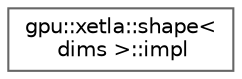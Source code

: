 digraph "Graphical Class Hierarchy"
{
 // LATEX_PDF_SIZE
  bgcolor="transparent";
  edge [fontname=Helvetica,fontsize=10,labelfontname=Helvetica,labelfontsize=10];
  node [fontname=Helvetica,fontsize=10,shape=box,height=0.2,width=0.4];
  rankdir="LR";
  Node0 [id="Node000000",label="gpu::xetla::shape\<\l dims \>::impl",height=0.2,width=0.4,color="grey40", fillcolor="white", style="filled",URL="$structgpu_1_1xetla_1_1shape_1_1impl.html",tooltip=" "];
}
